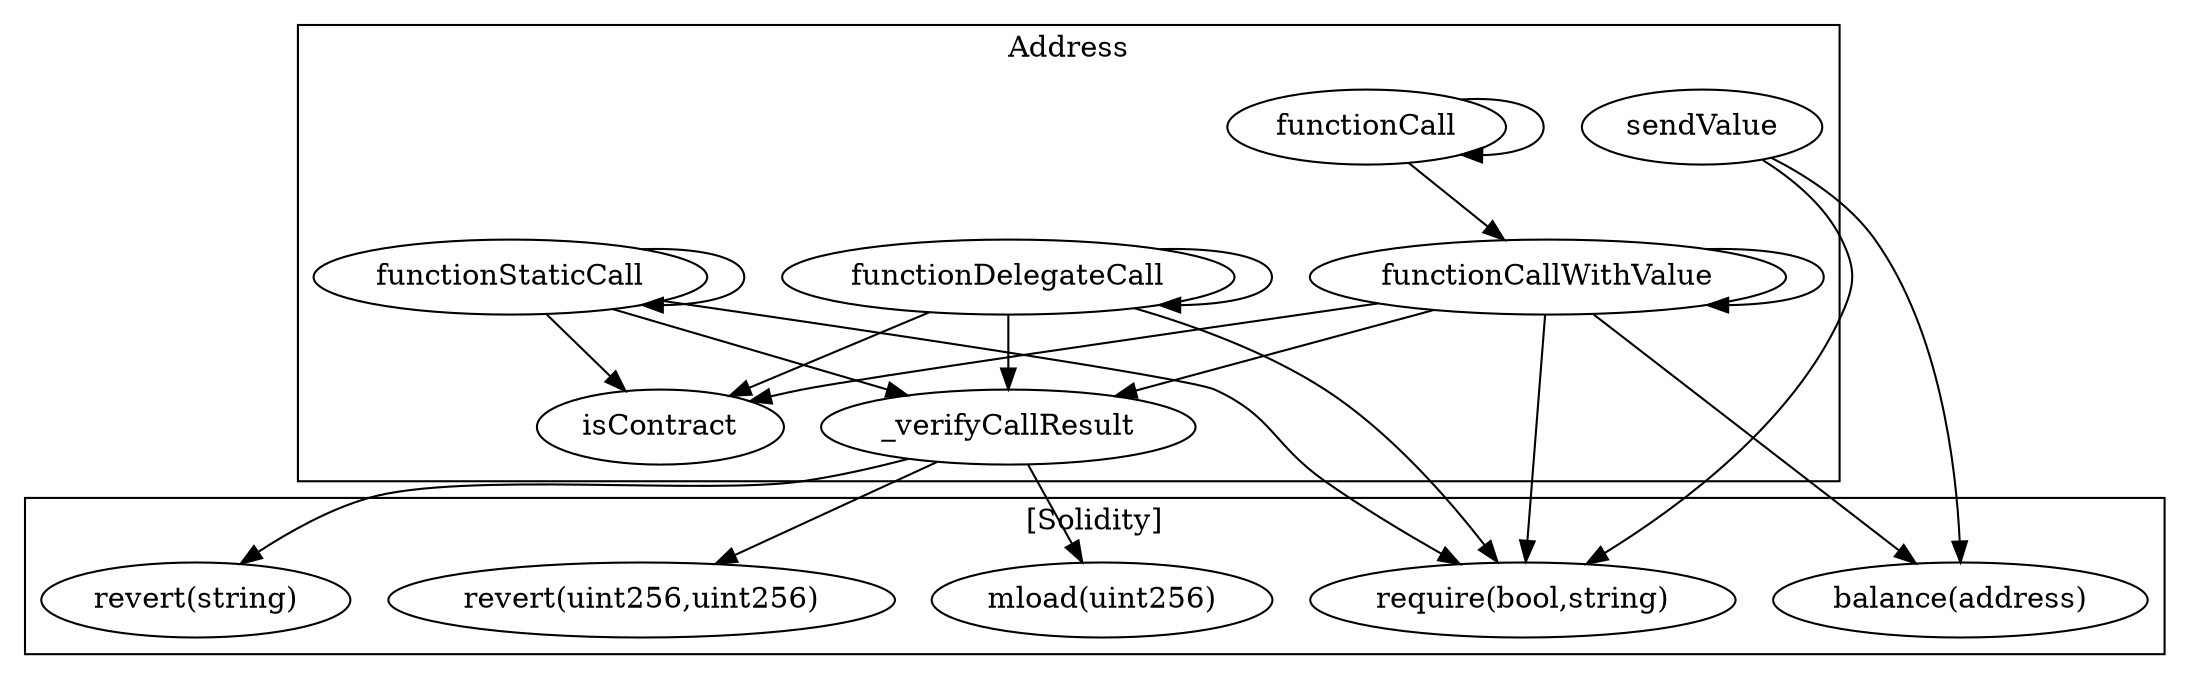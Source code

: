 strict digraph {
subgraph cluster_2742_Address {
label = "Address"
"2742_sendValue" [label="sendValue"]
"2742_functionCall" [label="functionCall"]
"2742_isContract" [label="isContract"]
"2742_functionStaticCall" [label="functionStaticCall"]
"2742__verifyCallResult" [label="_verifyCallResult"]
"2742_functionDelegateCall" [label="functionDelegateCall"]
"2742_functionCallWithValue" [label="functionCallWithValue"]
"2742_functionStaticCall" -> "2742__verifyCallResult"
"2742_functionStaticCall" -> "2742_isContract"
"2742_functionCall" -> "2742_functionCallWithValue"
"2742_functionDelegateCall" -> "2742__verifyCallResult"
"2742_functionCallWithValue" -> "2742_isContract"
"2742_functionCallWithValue" -> "2742_functionCallWithValue"
"2742_functionDelegateCall" -> "2742_functionDelegateCall"
"2742_functionCallWithValue" -> "2742__verifyCallResult"
"2742_functionStaticCall" -> "2742_functionStaticCall"
"2742_functionDelegateCall" -> "2742_isContract"
"2742_functionCall" -> "2742_functionCall"
}subgraph cluster_solidity {
label = "[Solidity]"
"balance(address)" 
"mload(uint256)" 
"require(bool,string)" 
"revert(string)" 
"revert(uint256,uint256)" 
"2742_sendValue" -> "require(bool,string)"
"2742__verifyCallResult" -> "revert(uint256,uint256)"
"2742_sendValue" -> "balance(address)"
"2742_functionStaticCall" -> "require(bool,string)"
"2742_functionDelegateCall" -> "require(bool,string)"
"2742__verifyCallResult" -> "mload(uint256)"
"2742__verifyCallResult" -> "revert(string)"
"2742_functionCallWithValue" -> "balance(address)"
"2742_functionCallWithValue" -> "require(bool,string)"
}
}